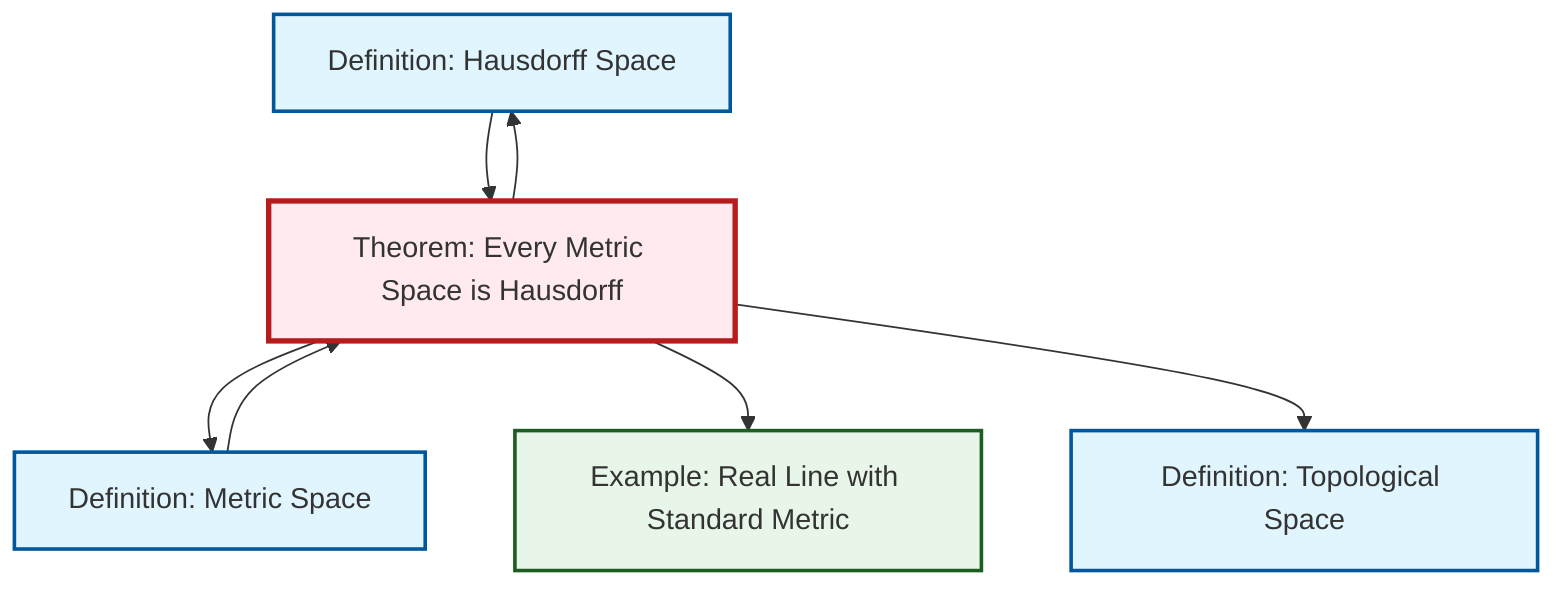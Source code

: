 graph TD
    classDef definition fill:#e1f5fe,stroke:#01579b,stroke-width:2px
    classDef theorem fill:#f3e5f5,stroke:#4a148c,stroke-width:2px
    classDef axiom fill:#fff3e0,stroke:#e65100,stroke-width:2px
    classDef example fill:#e8f5e9,stroke:#1b5e20,stroke-width:2px
    classDef current fill:#ffebee,stroke:#b71c1c,stroke-width:3px
    def-topological-space["Definition: Topological Space"]:::definition
    def-hausdorff["Definition: Hausdorff Space"]:::definition
    def-metric-space["Definition: Metric Space"]:::definition
    thm-metric-hausdorff["Theorem: Every Metric Space is Hausdorff"]:::theorem
    ex-real-line-metric["Example: Real Line with Standard Metric"]:::example
    thm-metric-hausdorff --> def-metric-space
    thm-metric-hausdorff --> ex-real-line-metric
    def-metric-space --> thm-metric-hausdorff
    thm-metric-hausdorff --> def-hausdorff
    def-hausdorff --> thm-metric-hausdorff
    thm-metric-hausdorff --> def-topological-space
    class thm-metric-hausdorff current